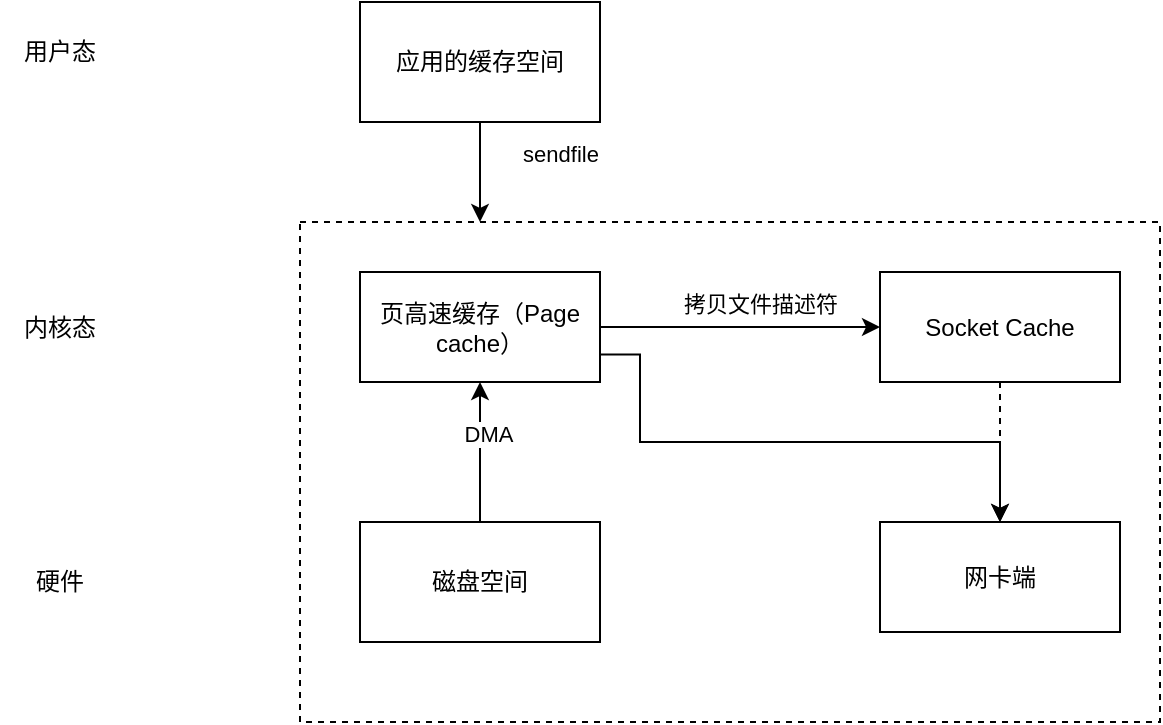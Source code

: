 <mxfile version="24.5.3" type="device">
  <diagram name="第 1 页" id="sOO_piqdQZELsWyx2DRQ">
    <mxGraphModel dx="1384" dy="843" grid="1" gridSize="10" guides="1" tooltips="1" connect="1" arrows="1" fold="1" page="1" pageScale="1" pageWidth="827" pageHeight="1169" math="0" shadow="0">
      <root>
        <mxCell id="0" />
        <mxCell id="1" parent="0" />
        <mxCell id="9tZazShA_Wq516RUv2ps-17" value="" style="rounded=0;whiteSpace=wrap;html=1;dashed=1;" parent="1" vertex="1">
          <mxGeometry x="340" y="560" width="430" height="250" as="geometry" />
        </mxCell>
        <mxCell id="9tZazShA_Wq516RUv2ps-2" value="" style="edgeStyle=orthogonalEdgeStyle;rounded=0;orthogonalLoop=1;jettySize=auto;html=1;" parent="1" source="9tZazShA_Wq516RUv2ps-4" edge="1">
          <mxGeometry relative="1" as="geometry">
            <mxPoint x="430" y="560" as="targetPoint" />
          </mxGeometry>
        </mxCell>
        <mxCell id="9tZazShA_Wq516RUv2ps-3" value="sendfile" style="edgeLabel;html=1;align=center;verticalAlign=middle;resizable=0;points=[];" parent="9tZazShA_Wq516RUv2ps-2" vertex="1" connectable="0">
          <mxGeometry x="-0.36" y="5" relative="1" as="geometry">
            <mxPoint x="35" as="offset" />
          </mxGeometry>
        </mxCell>
        <mxCell id="9tZazShA_Wq516RUv2ps-4" value="应用的缓存空间" style="rounded=0;whiteSpace=wrap;html=1;" parent="1" vertex="1">
          <mxGeometry x="370" y="450" width="120" height="60" as="geometry" />
        </mxCell>
        <mxCell id="9tZazShA_Wq516RUv2ps-5" value="用户态" style="text;html=1;align=center;verticalAlign=middle;whiteSpace=wrap;rounded=0;" parent="1" vertex="1">
          <mxGeometry x="190" y="460" width="60" height="30" as="geometry" />
        </mxCell>
        <mxCell id="9tZazShA_Wq516RUv2ps-6" value="" style="edgeStyle=orthogonalEdgeStyle;rounded=0;orthogonalLoop=1;jettySize=auto;html=1;exitX=0.5;exitY=0;exitDx=0;exitDy=0;" parent="1" source="9tZazShA_Wq516RUv2ps-8" target="9tZazShA_Wq516RUv2ps-7" edge="1">
          <mxGeometry relative="1" as="geometry">
            <mxPoint x="460" y="700" as="sourcePoint" />
          </mxGeometry>
        </mxCell>
        <mxCell id="9tZazShA_Wq516RUv2ps-16" value="DMA" style="edgeLabel;html=1;align=center;verticalAlign=middle;resizable=0;points=[];" parent="9tZazShA_Wq516RUv2ps-6" vertex="1" connectable="0">
          <mxGeometry x="0.257" y="-4" relative="1" as="geometry">
            <mxPoint as="offset" />
          </mxGeometry>
        </mxCell>
        <mxCell id="9tZazShA_Wq516RUv2ps-12" value="" style="edgeStyle=orthogonalEdgeStyle;rounded=0;orthogonalLoop=1;jettySize=auto;html=1;" parent="1" source="9tZazShA_Wq516RUv2ps-7" target="9tZazShA_Wq516RUv2ps-11" edge="1">
          <mxGeometry relative="1" as="geometry" />
        </mxCell>
        <mxCell id="9tZazShA_Wq516RUv2ps-15" value="拷贝文件描述符" style="edgeLabel;html=1;align=center;verticalAlign=middle;resizable=0;points=[];" parent="9tZazShA_Wq516RUv2ps-12" vertex="1" connectable="0">
          <mxGeometry x="-0.186" y="1" relative="1" as="geometry">
            <mxPoint x="23" y="-11" as="offset" />
          </mxGeometry>
        </mxCell>
        <mxCell id="9tZazShA_Wq516RUv2ps-7" value="页高速缓存（Page cache）" style="rounded=0;whiteSpace=wrap;html=1;" parent="1" vertex="1">
          <mxGeometry x="370" y="585" width="120" height="55" as="geometry" />
        </mxCell>
        <mxCell id="9tZazShA_Wq516RUv2ps-8" value="磁盘空间" style="rounded=0;whiteSpace=wrap;html=1;" parent="1" vertex="1">
          <mxGeometry x="370" y="710" width="120" height="60" as="geometry" />
        </mxCell>
        <mxCell id="9tZazShA_Wq516RUv2ps-9" value="硬件" style="text;html=1;align=center;verticalAlign=middle;whiteSpace=wrap;rounded=0;" parent="1" vertex="1">
          <mxGeometry x="190" y="725" width="60" height="30" as="geometry" />
        </mxCell>
        <mxCell id="9tZazShA_Wq516RUv2ps-10" value="内核态" style="text;html=1;align=center;verticalAlign=middle;whiteSpace=wrap;rounded=0;" parent="1" vertex="1">
          <mxGeometry x="190" y="597.5" width="60" height="30" as="geometry" />
        </mxCell>
        <mxCell id="9tZazShA_Wq516RUv2ps-14" value="" style="edgeStyle=orthogonalEdgeStyle;rounded=0;orthogonalLoop=1;jettySize=auto;html=1;exitX=1;exitY=0.75;exitDx=0;exitDy=0;" parent="1" source="9tZazShA_Wq516RUv2ps-7" target="9tZazShA_Wq516RUv2ps-13" edge="1">
          <mxGeometry relative="1" as="geometry">
            <Array as="points">
              <mxPoint x="510" y="626" />
              <mxPoint x="510" y="670" />
              <mxPoint x="690" y="670" />
            </Array>
          </mxGeometry>
        </mxCell>
        <mxCell id="bOAWK_XPEXdlHcEAedSe-1" style="edgeStyle=orthogonalEdgeStyle;rounded=0;orthogonalLoop=1;jettySize=auto;html=1;entryX=0.5;entryY=0;entryDx=0;entryDy=0;dashed=1;" edge="1" parent="1" source="9tZazShA_Wq516RUv2ps-11" target="9tZazShA_Wq516RUv2ps-13">
          <mxGeometry relative="1" as="geometry" />
        </mxCell>
        <mxCell id="9tZazShA_Wq516RUv2ps-11" value="Socket Cache" style="rounded=0;whiteSpace=wrap;html=1;" parent="1" vertex="1">
          <mxGeometry x="630" y="585" width="120" height="55" as="geometry" />
        </mxCell>
        <mxCell id="9tZazShA_Wq516RUv2ps-13" value="网卡端" style="rounded=0;whiteSpace=wrap;html=1;" parent="1" vertex="1">
          <mxGeometry x="630" y="710" width="120" height="55" as="geometry" />
        </mxCell>
      </root>
    </mxGraphModel>
  </diagram>
</mxfile>
